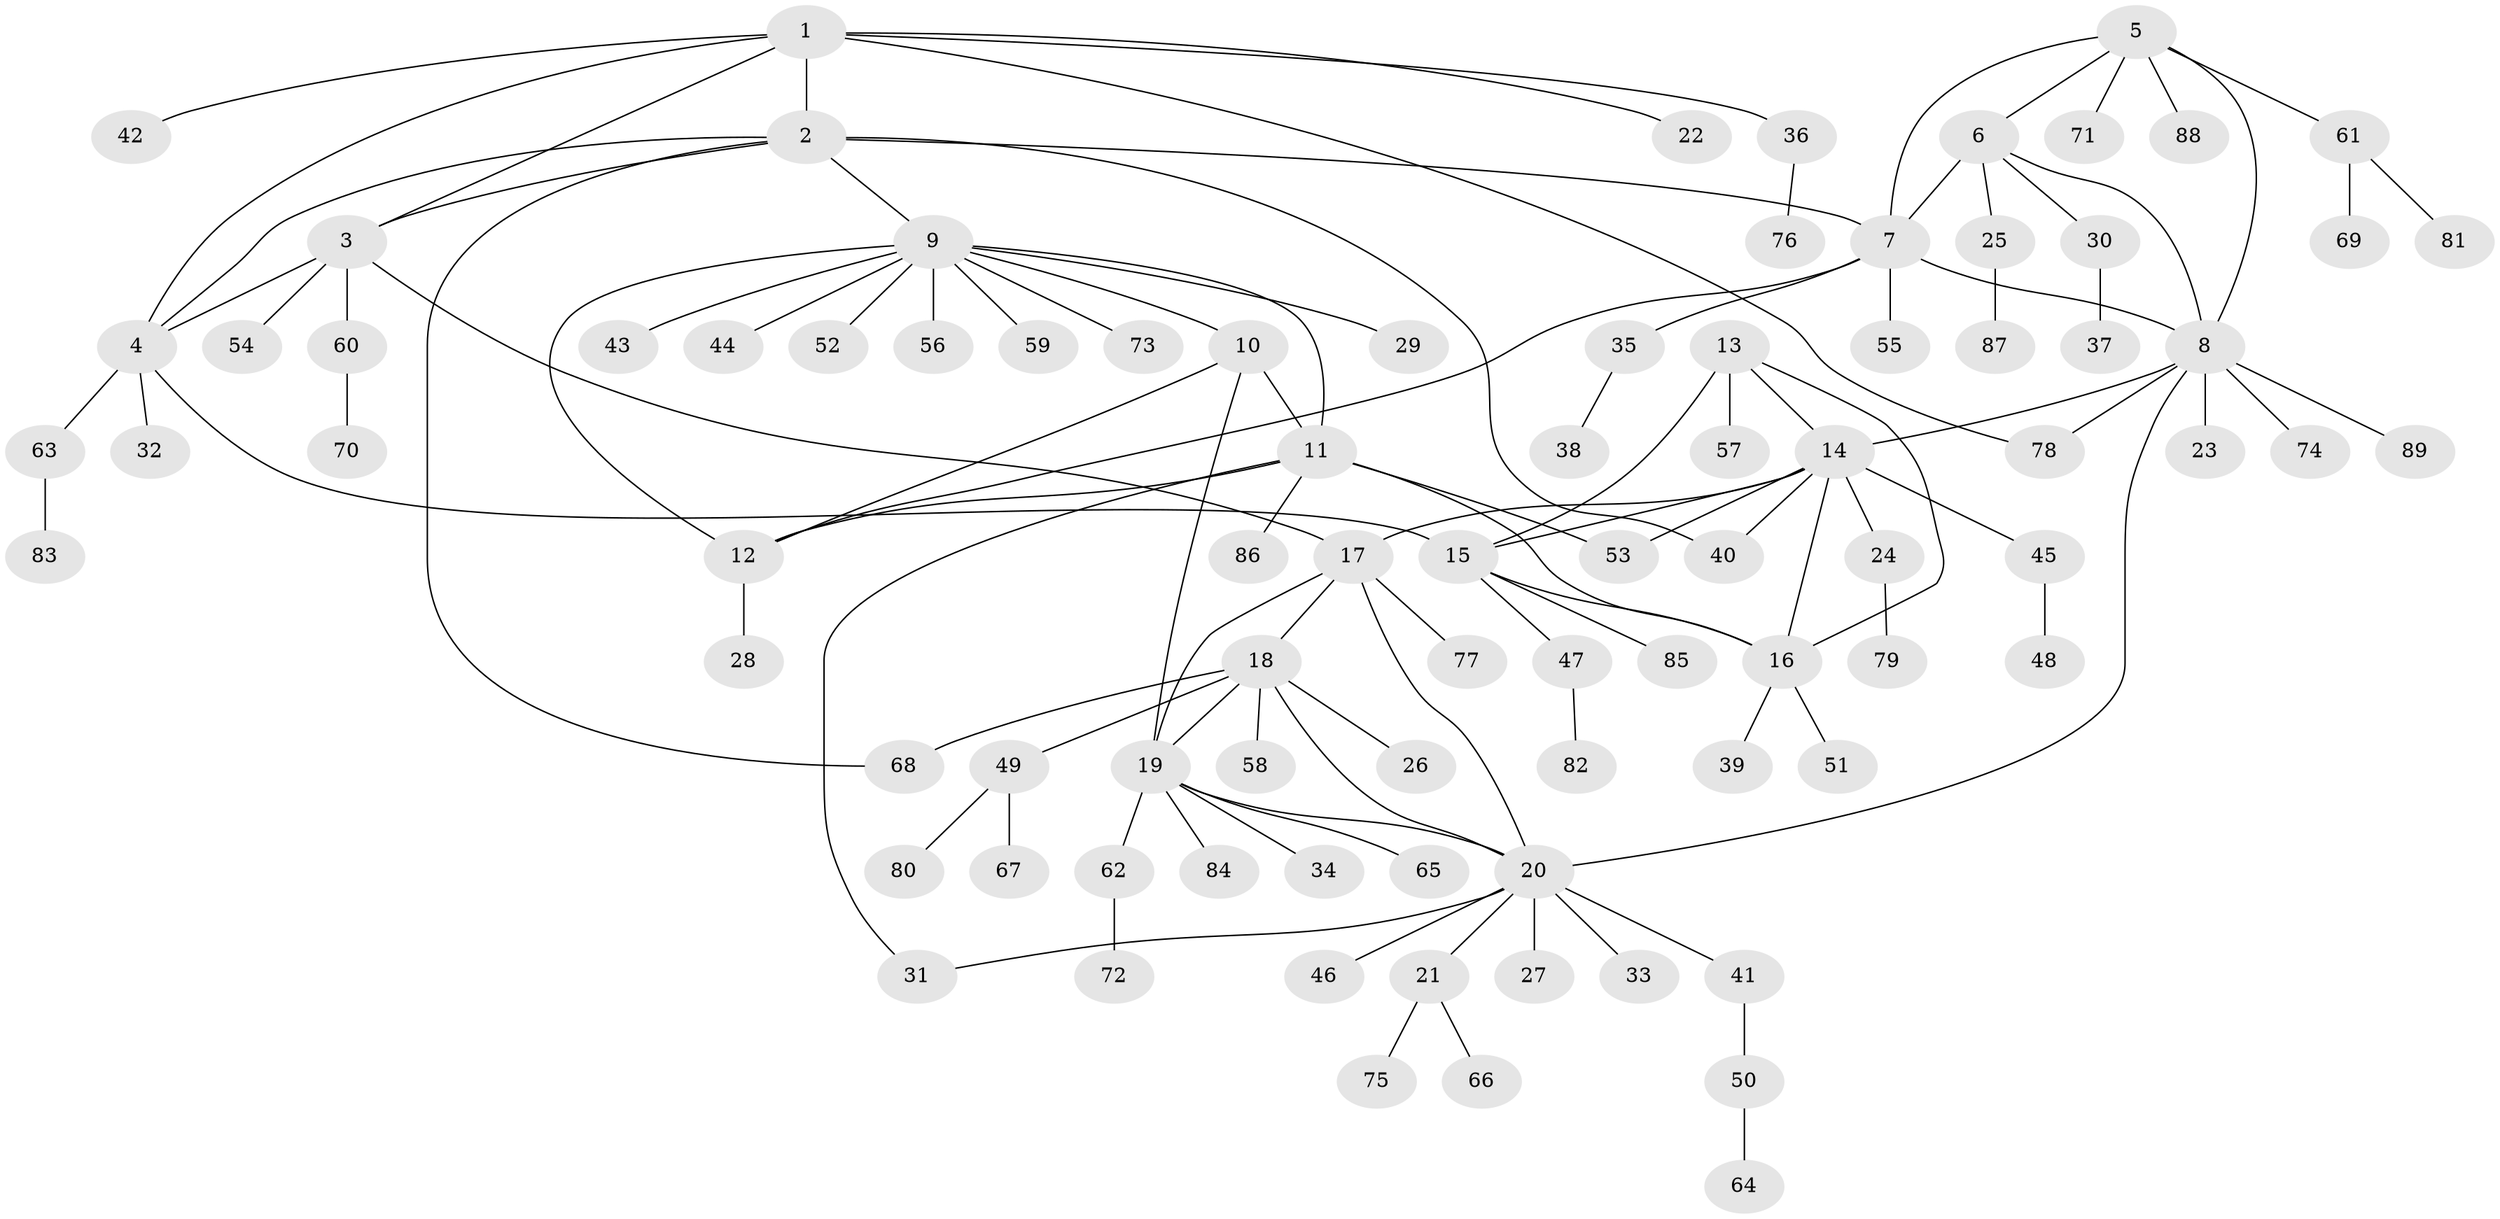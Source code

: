 // coarse degree distribution, {9: 0.05970149253731343, 6: 0.029850746268656716, 5: 0.029850746268656716, 4: 0.014925373134328358, 7: 0.05970149253731343, 3: 0.029850746268656716, 11: 0.014925373134328358, 2: 0.14925373134328357, 1: 0.6119402985074627}
// Generated by graph-tools (version 1.1) at 2025/42/03/06/25 10:42:13]
// undirected, 89 vertices, 114 edges
graph export_dot {
graph [start="1"]
  node [color=gray90,style=filled];
  1;
  2;
  3;
  4;
  5;
  6;
  7;
  8;
  9;
  10;
  11;
  12;
  13;
  14;
  15;
  16;
  17;
  18;
  19;
  20;
  21;
  22;
  23;
  24;
  25;
  26;
  27;
  28;
  29;
  30;
  31;
  32;
  33;
  34;
  35;
  36;
  37;
  38;
  39;
  40;
  41;
  42;
  43;
  44;
  45;
  46;
  47;
  48;
  49;
  50;
  51;
  52;
  53;
  54;
  55;
  56;
  57;
  58;
  59;
  60;
  61;
  62;
  63;
  64;
  65;
  66;
  67;
  68;
  69;
  70;
  71;
  72;
  73;
  74;
  75;
  76;
  77;
  78;
  79;
  80;
  81;
  82;
  83;
  84;
  85;
  86;
  87;
  88;
  89;
  1 -- 2;
  1 -- 3;
  1 -- 4;
  1 -- 22;
  1 -- 36;
  1 -- 42;
  1 -- 78;
  2 -- 3;
  2 -- 4;
  2 -- 7;
  2 -- 9;
  2 -- 40;
  2 -- 68;
  3 -- 4;
  3 -- 17;
  3 -- 54;
  3 -- 60;
  4 -- 15;
  4 -- 32;
  4 -- 63;
  5 -- 6;
  5 -- 7;
  5 -- 8;
  5 -- 61;
  5 -- 71;
  5 -- 88;
  6 -- 7;
  6 -- 8;
  6 -- 25;
  6 -- 30;
  7 -- 8;
  7 -- 12;
  7 -- 35;
  7 -- 55;
  8 -- 14;
  8 -- 20;
  8 -- 23;
  8 -- 74;
  8 -- 78;
  8 -- 89;
  9 -- 10;
  9 -- 11;
  9 -- 12;
  9 -- 29;
  9 -- 43;
  9 -- 44;
  9 -- 52;
  9 -- 56;
  9 -- 59;
  9 -- 73;
  10 -- 11;
  10 -- 12;
  10 -- 19;
  11 -- 12;
  11 -- 16;
  11 -- 31;
  11 -- 53;
  11 -- 86;
  12 -- 28;
  13 -- 14;
  13 -- 15;
  13 -- 16;
  13 -- 57;
  14 -- 15;
  14 -- 16;
  14 -- 17;
  14 -- 24;
  14 -- 40;
  14 -- 45;
  14 -- 53;
  15 -- 16;
  15 -- 47;
  15 -- 85;
  16 -- 39;
  16 -- 51;
  17 -- 18;
  17 -- 19;
  17 -- 20;
  17 -- 77;
  18 -- 19;
  18 -- 20;
  18 -- 26;
  18 -- 49;
  18 -- 58;
  18 -- 68;
  19 -- 20;
  19 -- 34;
  19 -- 62;
  19 -- 65;
  19 -- 84;
  20 -- 21;
  20 -- 27;
  20 -- 31;
  20 -- 33;
  20 -- 41;
  20 -- 46;
  21 -- 66;
  21 -- 75;
  24 -- 79;
  25 -- 87;
  30 -- 37;
  35 -- 38;
  36 -- 76;
  41 -- 50;
  45 -- 48;
  47 -- 82;
  49 -- 67;
  49 -- 80;
  50 -- 64;
  60 -- 70;
  61 -- 69;
  61 -- 81;
  62 -- 72;
  63 -- 83;
}
